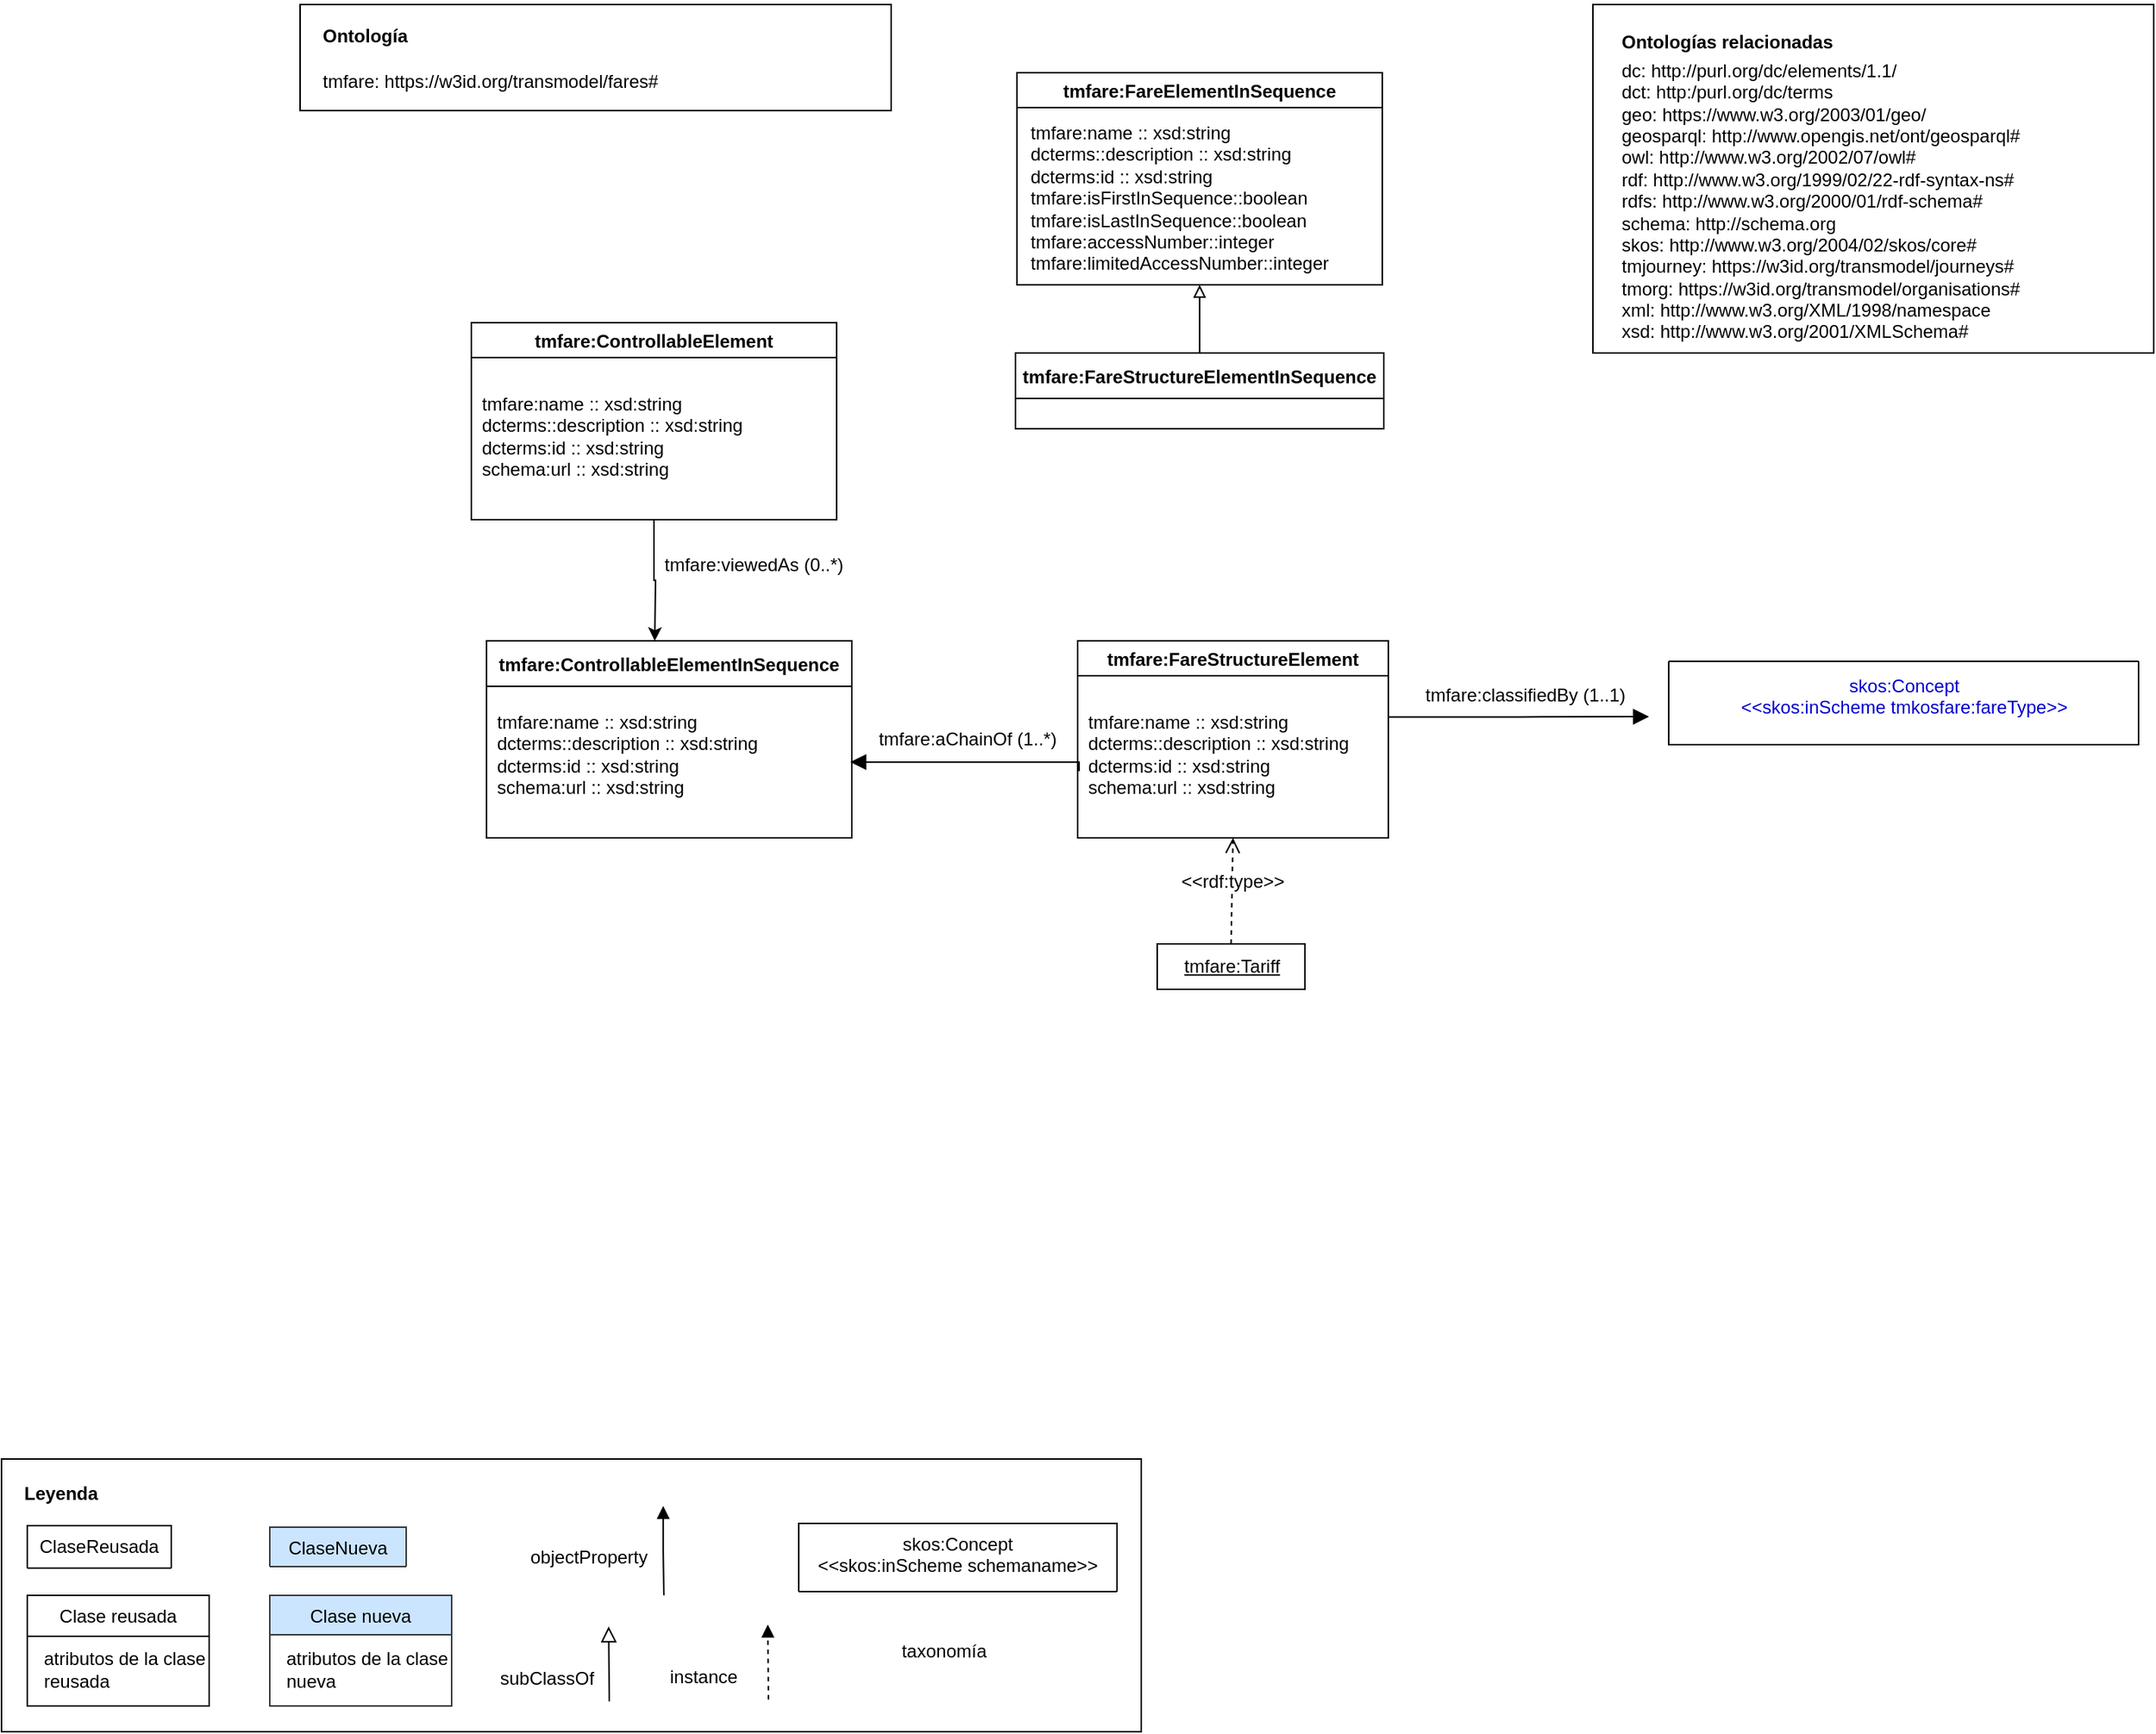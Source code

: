 <mxfile version="14.4.3" type="device"><diagram id="nTXmj714jQnYHtI-KQt6" name="Page-1"><mxGraphModel dx="3471" dy="685" grid="1" gridSize="10" guides="1" tooltips="1" connect="1" arrows="1" fold="1" page="1" pageScale="1" pageWidth="827" pageHeight="1169" math="0" shadow="0"><root><mxCell id="0"/><mxCell id="1" parent="0"/><mxCell id="JrIGjlpN255uOGiLfvo9-3" value="" style="edgeStyle=orthogonalEdgeStyle;rounded=0;orthogonalLoop=1;jettySize=auto;html=1;endArrow=block;endFill=1;endSize=8;exitX=0.994;exitY=0.19;exitDx=0;exitDy=0;exitPerimeter=0;strokeColor=#000005;" parent="1" edge="1"><mxGeometry relative="1" as="geometry"><mxPoint x="-1215.2" y="620.2" as="sourcePoint"/><mxPoint x="-1043" y="620" as="targetPoint"/><Array as="points"><mxPoint x="-1128" y="620"/></Array></mxGeometry></mxCell><mxCell id="CpaW7nW6n1UKTtmvStnI-11" value="tmfare:FareStructureElement" style="swimlane;startSize=23;" parent="1" vertex="1"><mxGeometry x="-1420" y="570" width="205" height="130" as="geometry"/></mxCell><mxCell id="wUAZivxd2wB1Q3xAYXJk-58" value="&lt;div align=&quot;left&quot;&gt;&lt;span style=&quot;color: rgb(0 , 0 , 0)&quot;&gt;tmfare:name :: xsd:string&lt;/span&gt;&lt;font color=&quot;#000000&quot;&gt;&lt;br&gt;&lt;/font&gt;&lt;/div&gt;&lt;div align=&quot;left&quot;&gt;&lt;font color=&quot;#000000&quot;&gt;dcterms::description :: xsd:string&lt;/font&gt;&lt;/div&gt;&lt;div align=&quot;left&quot;&gt;&lt;font color=&quot;#000000&quot;&gt;dcterms:id :: xsd:string&lt;/font&gt;&lt;/div&gt;&lt;div align=&quot;left&quot;&gt;&lt;font color=&quot;#000000&quot;&gt;schema:url :: xsd:string&lt;/font&gt;&lt;/div&gt;" style="text;html=1;align=left;verticalAlign=middle;resizable=0;points=[];autosize=1;fontColor=#FF00FF;" parent="CpaW7nW6n1UKTtmvStnI-11" vertex="1"><mxGeometry x="5" y="45" width="190" height="60" as="geometry"/></mxCell><mxCell id="CpaW7nW6n1UKTtmvStnI-142" value="" style="rounded=0;whiteSpace=wrap;html=1;" parent="1" vertex="1"><mxGeometry x="-2130" y="1110" width="752" height="180" as="geometry"/></mxCell><mxCell id="CpaW7nW6n1UKTtmvStnI-143" value="&lt;div align=&quot;left&quot;&gt;Leyenda&lt;/div&gt;" style="text;html=1;strokeColor=none;fillColor=none;align=left;verticalAlign=middle;whiteSpace=wrap;rounded=0;fontStyle=1" parent="1" vertex="1"><mxGeometry x="-2117" y="1120" width="60" height="25" as="geometry"/></mxCell><mxCell id="CpaW7nW6n1UKTtmvStnI-146" value="atributos de la clase reusada" style="text;html=1;strokeColor=none;fillColor=none;align=left;verticalAlign=middle;whiteSpace=wrap;rounded=0;" parent="1" vertex="1"><mxGeometry x="-2104" y="1234" width="110" height="30" as="geometry"/></mxCell><mxCell id="CpaW7nW6n1UKTtmvStnI-147" value="objectProperty" style="text;html=1;strokeColor=none;fillColor=none;align=left;verticalAlign=middle;whiteSpace=wrap;rounded=0;" parent="1" vertex="1"><mxGeometry x="-1783" y="1150" width="130" height="50" as="geometry"/></mxCell><mxCell id="CpaW7nW6n1UKTtmvStnI-148" value="" style="endArrow=block;html=1;rounded=0;endFill=1;endSize=6;" parent="1" edge="1"><mxGeometry width="50" height="50" relative="1" as="geometry"><mxPoint x="-1693" y="1200" as="sourcePoint"/><mxPoint x="-1693.42" y="1141" as="targetPoint"/><Array as="points"><mxPoint x="-1693.42" y="1171"/></Array></mxGeometry></mxCell><mxCell id="CpaW7nW6n1UKTtmvStnI-149" value="atributos de la clase nueva" style="text;html=1;strokeColor=none;fillColor=none;align=left;verticalAlign=middle;whiteSpace=wrap;rounded=0;" parent="1" vertex="1"><mxGeometry x="-1944" y="1234" width="110" height="30" as="geometry"/></mxCell><mxCell id="CpaW7nW6n1UKTtmvStnI-150" value="subClassOf" style="text;html=1;strokeColor=none;fillColor=none;align=left;verticalAlign=middle;whiteSpace=wrap;rounded=0;" parent="1" vertex="1"><mxGeometry x="-1803" y="1230" width="130" height="50" as="geometry"/></mxCell><mxCell id="CpaW7nW6n1UKTtmvStnI-151" value="" style="endArrow=block;html=1;rounded=0;endFill=0;endSize=8;" parent="1" edge="1"><mxGeometry width="50" height="50" relative="1" as="geometry"><mxPoint x="-1729" y="1270" as="sourcePoint"/><mxPoint x="-1729.42" y="1220.5" as="targetPoint"/><Array as="points"/></mxGeometry></mxCell><mxCell id="CpaW7nW6n1UKTtmvStnI-158" value="taxonomía" style="text;html=1;strokeColor=none;fillColor=none;align=center;verticalAlign=middle;whiteSpace=wrap;rounded=0;" parent="1" vertex="1"><mxGeometry x="-1558" y="1226.5" width="100" height="20" as="geometry"/></mxCell><mxCell id="CpaW7nW6n1UKTtmvStnI-160" value="instance" style="text;html=1;strokeColor=none;fillColor=none;align=left;verticalAlign=middle;whiteSpace=wrap;rounded=0;" parent="1" vertex="1"><mxGeometry x="-1691" y="1228.75" width="130" height="50" as="geometry"/></mxCell><mxCell id="CpaW7nW6n1UKTtmvStnI-161" value="" style="endArrow=block;html=1;rounded=0;endFill=1;endSize=6;dashed=1;" parent="1" edge="1"><mxGeometry width="50" height="50" relative="1" as="geometry"><mxPoint x="-1624" y="1268.75" as="sourcePoint"/><mxPoint x="-1624.42" y="1219.25" as="targetPoint"/><Array as="points"/></mxGeometry></mxCell><mxCell id="CpaW7nW6n1UKTtmvStnI-162" value="" style="rounded=0;whiteSpace=wrap;html=1;" parent="1" vertex="1"><mxGeometry x="-1080" y="150" width="370" height="230" as="geometry"/></mxCell><mxCell id="CpaW7nW6n1UKTtmvStnI-163" value="Ontologías relacionadas" style="text;html=1;strokeColor=none;fillColor=none;align=left;verticalAlign=middle;whiteSpace=wrap;rounded=0;fontStyle=1" parent="1" vertex="1"><mxGeometry x="-1063" y="164.5" width="150" height="20" as="geometry"/></mxCell><mxCell id="CpaW7nW6n1UKTtmvStnI-164" value="&lt;div&gt;dc: http://purl.org/dc/elements/1.1/&lt;br&gt;dct: http:/purl.org/dc/terms&lt;/div&gt;&lt;div&gt;geo: https://www.w3.org/2003/01/geo/&lt;/div&gt;&lt;div&gt;geosparql: http://www.opengis.net/ont/geosparql#&lt;/div&gt;&lt;div&gt;owl: http://www.w3.org/2002/07/owl#&lt;/div&gt;&lt;div&gt;rdf: http://www.w3.org/1999/02/22-rdf-syntax-ns#&lt;/div&gt;&lt;div&gt;rdfs: http://www.w3.org/2000/01/rdf-schema#&lt;/div&gt;&lt;div&gt;schema: http://schema.org&lt;/div&gt;&lt;div&gt;skos: http://www.w3.org/2004/02/skos/core#&lt;/div&gt;&lt;div&gt;tmjourney: https://w3id.org/transmodel/journeys#&lt;br&gt;&lt;/div&gt;&lt;div&gt;tmorg: https://w3id.org/transmodel/organisations#&lt;/div&gt;&lt;div&gt;xml: http://www.w3.org/XML/1998/namespace&lt;/div&gt;&lt;div&gt;xsd: http://www.w3.org/2001/XMLSchema#&lt;br&gt;&lt;br&gt;&lt;/div&gt;" style="text;html=1;strokeColor=none;fillColor=none;align=left;verticalAlign=middle;whiteSpace=wrap;rounded=0;" parent="1" vertex="1"><mxGeometry x="-1063" y="197" width="347" height="180" as="geometry"/></mxCell><mxCell id="CpaW7nW6n1UKTtmvStnI-165" value="" style="rounded=0;whiteSpace=wrap;html=1;" parent="1" vertex="1"><mxGeometry x="-1933" y="150" width="390" height="70" as="geometry"/></mxCell><mxCell id="CpaW7nW6n1UKTtmvStnI-166" value="&lt;h4&gt;Ontología&lt;/h4&gt;&lt;p&gt;tmfare:&amp;nbsp;https://w3id.org/transmodel/fares#&lt;br&gt;&lt;br&gt;&lt;/p&gt;" style="text;html=1;strokeColor=none;fillColor=none;spacing=5;spacingTop=-20;whiteSpace=wrap;overflow=hidden;rounded=0;" parent="1" vertex="1"><mxGeometry x="-1923" y="157.5" width="380" height="55" as="geometry"/></mxCell><mxCell id="JrIGjlpN255uOGiLfvo9-4" value="tmfare:classifiedBy (1..1)" style="text;html=1;align=center;verticalAlign=middle;resizable=0;points=[];autosize=1;" parent="1" vertex="1"><mxGeometry x="-1200" y="596" width="150" height="20" as="geometry"/></mxCell><mxCell id="JrIGjlpN255uOGiLfvo9-5" value="" style="swimlane;startSize=0;collapsible=0;" parent="1" vertex="1"><mxGeometry x="-1030" y="583.5" width="310" height="55" as="geometry"/></mxCell><mxCell id="JrIGjlpN255uOGiLfvo9-6" value="&lt;div&gt;&lt;font color=&quot;#0000CC&quot;&gt;skos:Concept&lt;br&gt;&amp;lt;&amp;lt;skos:inScheme tmkosfare:fareType&amp;gt;&amp;gt;&lt;/font&gt;&lt;/div&gt;&lt;div&gt;&lt;font color=&quot;#0000CC&quot;&gt;&lt;br&gt;&lt;/font&gt;&lt;/div&gt;" style="text;html=1;align=center;verticalAlign=middle;resizable=0;points=[];autosize=1;fontColor=#97D077;" parent="JrIGjlpN255uOGiLfvo9-5" vertex="1"><mxGeometry x="40" y="5" width="230" height="50" as="geometry"/></mxCell><mxCell id="JrIGjlpN255uOGiLfvo9-46" value="" style="edgeStyle=orthogonalEdgeStyle;rounded=0;orthogonalLoop=1;jettySize=auto;html=1;endArrow=block;endFill=1;endSize=8;startArrow=none;startFill=0;exitX=0;exitY=1;exitDx=0;exitDy=0;" parent="1" edge="1"><mxGeometry relative="1" as="geometry"><mxPoint x="-1419" y="656" as="sourcePoint"/><mxPoint x="-1570" y="650" as="targetPoint"/><Array as="points"><mxPoint x="-1419" y="650"/></Array></mxGeometry></mxCell><mxCell id="CpaW7nW6n1UKTtmvStnI-144" value="ClaseReusada" style="swimlane;fontStyle=0;align=center;verticalAlign=top;childLayout=stackLayout;horizontal=1;startSize=28;horizontalStack=0;resizeParent=1;resizeLast=0;collapsible=0;marginBottom=0;rounded=0;shadow=0;strokeWidth=1;" parent="1" vertex="1" collapsed="1"><mxGeometry x="-2113" y="1154" width="95" height="28" as="geometry"><mxRectangle x="-230" y="620" width="160" height="20" as="alternateBounds"/></mxGeometry></mxCell><mxCell id="CpaW7nW6n1UKTtmvStnI-145" value="" style="endArrow=none;html=1;" parent="CpaW7nW6n1UKTtmvStnI-144" edge="1"><mxGeometry width="50" height="50" relative="1" as="geometry"><mxPoint x="-30" y="38" as="sourcePoint"/><mxPoint x="20" y="-12" as="targetPoint"/></mxGeometry></mxCell><mxCell id="CpaW7nW6n1UKTtmvStnI-152" value="Clase reusada" style="swimlane;fontStyle=0;align=center;verticalAlign=top;childLayout=stackLayout;horizontal=1;startSize=27;horizontalStack=0;resizeParent=1;resizeLast=0;collapsible=0;marginBottom=0;rounded=0;shadow=0;strokeWidth=1;" parent="1" vertex="1" collapsed="1"><mxGeometry x="-2113" y="1200" width="120" height="73" as="geometry"><mxRectangle x="-230" y="620" width="160" height="20" as="alternateBounds"/></mxGeometry></mxCell><mxCell id="CpaW7nW6n1UKTtmvStnI-153" value="" style="endArrow=none;html=1;" parent="CpaW7nW6n1UKTtmvStnI-152" edge="1"><mxGeometry width="50" height="50" relative="1" as="geometry"><mxPoint x="-30" y="38" as="sourcePoint"/><mxPoint x="20" y="-12" as="targetPoint"/></mxGeometry></mxCell><mxCell id="CpaW7nW6n1UKTtmvStnI-154" value="Clase nueva" style="swimlane;fontStyle=0;align=center;verticalAlign=top;childLayout=stackLayout;horizontal=1;startSize=26;horizontalStack=0;resizeParent=1;resizeLast=0;collapsible=0;marginBottom=0;rounded=0;shadow=0;strokeWidth=1;fillColor=#cce5ff;strokeColor=#36393d;" parent="1" vertex="1" collapsed="1"><mxGeometry x="-1953" y="1200" width="120" height="73" as="geometry"><mxRectangle x="-230" y="620" width="160" height="20" as="alternateBounds"/></mxGeometry></mxCell><mxCell id="CpaW7nW6n1UKTtmvStnI-155" value="" style="endArrow=none;html=1;" parent="CpaW7nW6n1UKTtmvStnI-154" edge="1"><mxGeometry width="50" height="50" relative="1" as="geometry"><mxPoint x="-30" y="38" as="sourcePoint"/><mxPoint x="20" y="-12" as="targetPoint"/></mxGeometry></mxCell><mxCell id="CpaW7nW6n1UKTtmvStnI-156" value="ClaseNueva" style="swimlane;fontStyle=0;align=center;verticalAlign=top;childLayout=stackLayout;horizontal=1;startSize=26;horizontalStack=0;resizeParent=1;resizeLast=0;collapsible=0;marginBottom=0;rounded=0;shadow=0;strokeWidth=1;fillColor=#cce5ff;strokeColor=#36393d;" parent="1" vertex="1" collapsed="1"><mxGeometry x="-1953" y="1155" width="90" height="26" as="geometry"><mxRectangle x="-230" y="620" width="160" height="20" as="alternateBounds"/></mxGeometry></mxCell><mxCell id="CpaW7nW6n1UKTtmvStnI-157" value="" style="endArrow=none;html=1;" parent="CpaW7nW6n1UKTtmvStnI-156" edge="1"><mxGeometry width="50" height="50" relative="1" as="geometry"><mxPoint x="-30" y="38" as="sourcePoint"/><mxPoint x="20" y="-12" as="targetPoint"/></mxGeometry></mxCell><mxCell id="CpaW7nW6n1UKTtmvStnI-159" value="skos:Concept&#10;&lt;&lt;skos:inScheme schemaname&gt;&gt;" style="swimlane;fontStyle=0;align=center;verticalAlign=top;childLayout=stackLayout;horizontal=1;startSize=55;horizontalStack=0;resizeParent=1;resizeLast=0;collapsible=0;marginBottom=0;rounded=0;shadow=0;strokeWidth=1;" parent="1" vertex="1"><mxGeometry x="-1604" y="1152.5" width="210" height="45" as="geometry"><mxRectangle x="610" y="370" width="160" height="26" as="alternateBounds"/></mxGeometry></mxCell><mxCell id="gPz17v_aZ5lLUDCgd0eq-3" value="" style="endArrow=open;html=1;fontColor=#000099;endFill=0;dashed=1;entryX=0.5;entryY=1;entryDx=0;entryDy=0;endSize=8;exitX=0.5;exitY=0;exitDx=0;exitDy=0;" edge="1" source="gPz17v_aZ5lLUDCgd0eq-6" target="CpaW7nW6n1UKTtmvStnI-11" parent="1"><mxGeometry width="50" height="50" relative="1" as="geometry"><mxPoint x="-1260" y="850" as="sourcePoint"/><mxPoint x="-1260" y="770" as="targetPoint"/></mxGeometry></mxCell><mxCell id="gPz17v_aZ5lLUDCgd0eq-4" value="&amp;lt;&amp;lt;rdf:type&amp;gt;&amp;gt;" style="text;html=1;align=center;verticalAlign=middle;resizable=0;points=[];fontColor=#000000;labelBackgroundColor=#ffffff;" vertex="1" connectable="0" parent="gPz17v_aZ5lLUDCgd0eq-3"><mxGeometry x="-0.328" relative="1" as="geometry"><mxPoint y="-18.2" as="offset"/></mxGeometry></mxCell><mxCell id="gPz17v_aZ5lLUDCgd0eq-6" value="&lt;u&gt;tmfare:Tariff&lt;/u&gt;" style="rounded=0;whiteSpace=wrap;html=1;snapToPoint=1;points=[[0.1,0],[0.2,0],[0.3,0],[0.4,0],[0.5,0],[0.6,0],[0.7,0],[0.8,0],[0.9,0],[0,0.1],[0,0.3],[0,0.5],[0,0.7],[0,0.9],[0.1,1],[0.2,1],[0.3,1],[0.4,1],[0.5,1],[0.6,1],[0.7,1],[0.8,1],[0.9,1],[1,0.1],[1,0.3],[1,0.5],[1,0.7],[1,0.9]];" vertex="1" parent="1"><mxGeometry x="-1367.5" y="770" width="97.5" height="30" as="geometry"/></mxCell><mxCell id="gPz17v_aZ5lLUDCgd0eq-24" style="edgeStyle=orthogonalEdgeStyle;rounded=0;orthogonalLoop=1;jettySize=auto;html=1;exitX=0.5;exitY=0;exitDx=0;exitDy=0;entryX=0.5;entryY=1;entryDx=0;entryDy=0;strokeColor=#000005;endArrow=block;endFill=0;" edge="1" parent="1" source="gPz17v_aZ5lLUDCgd0eq-26" target="gPz17v_aZ5lLUDCgd0eq-18"><mxGeometry relative="1" as="geometry"/></mxCell><mxCell id="gPz17v_aZ5lLUDCgd0eq-10" value="tmfare:ControllableElementInSequence" style="swimlane;startSize=30;" vertex="1" parent="1"><mxGeometry x="-1810" y="570" width="241" height="130" as="geometry"/></mxCell><mxCell id="gPz17v_aZ5lLUDCgd0eq-11" value="&lt;div align=&quot;left&quot;&gt;&lt;span style=&quot;color: rgb(0 , 0 , 0)&quot;&gt;tmfare:name :: xsd:string&lt;/span&gt;&lt;font color=&quot;#000000&quot;&gt;&lt;br&gt;&lt;/font&gt;&lt;/div&gt;&lt;div align=&quot;left&quot;&gt;&lt;font color=&quot;#000000&quot;&gt;dcterms::description :: xsd:string&lt;/font&gt;&lt;/div&gt;&lt;div align=&quot;left&quot;&gt;&lt;font color=&quot;#000000&quot;&gt;dcterms:id :: xsd:string&lt;/font&gt;&lt;/div&gt;&lt;div align=&quot;left&quot;&gt;&lt;font color=&quot;#000000&quot;&gt;schema:url :: xsd:string&lt;/font&gt;&lt;/div&gt;" style="text;html=1;align=left;verticalAlign=middle;resizable=0;points=[];autosize=1;fontColor=#FF00FF;" vertex="1" parent="gPz17v_aZ5lLUDCgd0eq-10"><mxGeometry x="5" y="45" width="190" height="60" as="geometry"/></mxCell><mxCell id="gPz17v_aZ5lLUDCgd0eq-12" value="tmfare:aChainOf (1..*)" style="text;html=1;align=center;verticalAlign=middle;resizable=0;points=[];autosize=1;" vertex="1" parent="1"><mxGeometry x="-1558" y="625" width="130" height="20" as="geometry"/></mxCell><mxCell id="gPz17v_aZ5lLUDCgd0eq-16" style="edgeStyle=orthogonalEdgeStyle;rounded=0;orthogonalLoop=1;jettySize=auto;html=1;exitX=0.5;exitY=1;exitDx=0;exitDy=0;strokeColor=#000005;" edge="1" parent="1" source="gPz17v_aZ5lLUDCgd0eq-13"><mxGeometry relative="1" as="geometry"><mxPoint x="-1699" y="570" as="targetPoint"/></mxGeometry></mxCell><mxCell id="gPz17v_aZ5lLUDCgd0eq-13" value="tmfare:ControllableElement" style="swimlane;startSize=23;" vertex="1" parent="1"><mxGeometry x="-1820" y="360" width="241" height="130" as="geometry"/></mxCell><mxCell id="gPz17v_aZ5lLUDCgd0eq-14" value="&lt;div align=&quot;left&quot;&gt;&lt;span style=&quot;color: rgb(0 , 0 , 0)&quot;&gt;tmfare:name :: xsd:string&lt;/span&gt;&lt;font color=&quot;#000000&quot;&gt;&lt;br&gt;&lt;/font&gt;&lt;/div&gt;&lt;div align=&quot;left&quot;&gt;&lt;font color=&quot;#000000&quot;&gt;dcterms::description :: xsd:string&lt;/font&gt;&lt;/div&gt;&lt;div align=&quot;left&quot;&gt;&lt;font color=&quot;#000000&quot;&gt;dcterms:id :: xsd:string&lt;/font&gt;&lt;/div&gt;&lt;div align=&quot;left&quot;&gt;&lt;font color=&quot;#000000&quot;&gt;schema:url :: xsd:string&lt;/font&gt;&lt;/div&gt;" style="text;html=1;align=left;verticalAlign=middle;resizable=0;points=[];autosize=1;fontColor=#FF00FF;" vertex="1" parent="gPz17v_aZ5lLUDCgd0eq-13"><mxGeometry x="5" y="45" width="190" height="60" as="geometry"/></mxCell><mxCell id="gPz17v_aZ5lLUDCgd0eq-17" value="tmfare:viewedAs (0..*)" style="text;html=1;align=center;verticalAlign=middle;resizable=0;points=[];autosize=1;" vertex="1" parent="1"><mxGeometry x="-1699" y="510" width="130" height="20" as="geometry"/></mxCell><mxCell id="gPz17v_aZ5lLUDCgd0eq-18" value="tmfare:FareElementInSequence" style="swimlane;startSize=23;" vertex="1" parent="1"><mxGeometry x="-1460" y="195" width="241" height="140" as="geometry"/></mxCell><mxCell id="gPz17v_aZ5lLUDCgd0eq-19" value="&lt;div align=&quot;left&quot;&gt;&lt;span style=&quot;color: rgb(0 , 0 , 0)&quot;&gt;tmfare:name :: xsd:string&lt;/span&gt;&lt;font color=&quot;#000000&quot;&gt;&lt;br&gt;&lt;/font&gt;&lt;/div&gt;&lt;div align=&quot;left&quot;&gt;&lt;font color=&quot;#000000&quot;&gt;dcterms::description :: xsd:string&lt;/font&gt;&lt;/div&gt;&lt;div align=&quot;left&quot;&gt;&lt;font color=&quot;#000000&quot;&gt;dcterms:id :: xsd:string&lt;/font&gt;&lt;/div&gt;&lt;div align=&quot;left&quot;&gt;&lt;font color=&quot;#000000&quot;&gt;tmfare:isFirstInSequence::boolean&lt;/font&gt;&lt;/div&gt;&lt;div align=&quot;left&quot;&gt;&lt;div align=&quot;left&quot;&gt;&lt;font color=&quot;#000000&quot;&gt;tmfare:isLastInSequence::boolean&lt;/font&gt;&lt;/div&gt;&lt;div align=&quot;left&quot;&gt;&lt;font color=&quot;#000000&quot;&gt;tmfare:accessNumber::integer&lt;/font&gt;&lt;/div&gt;&lt;div align=&quot;left&quot;&gt;&lt;font color=&quot;#000000&quot;&gt;tmfare:limitedAccessNumber::integer&lt;/font&gt;&lt;/div&gt;&lt;div&gt;&lt;font color=&quot;#000000&quot;&gt;&lt;br&gt;&lt;/font&gt;&lt;/div&gt;&lt;/div&gt;" style="text;html=1;align=left;verticalAlign=middle;resizable=0;points=[];autosize=1;fontColor=#FF00FF;" vertex="1" parent="gPz17v_aZ5lLUDCgd0eq-18"><mxGeometry x="7" y="30" width="210" height="120" as="geometry"/></mxCell><mxCell id="gPz17v_aZ5lLUDCgd0eq-26" value="tmfare:FareStructureElementInSequence" style="swimlane;startSize=30;" vertex="1" parent="1"><mxGeometry x="-1461" y="380" width="243" height="50" as="geometry"/></mxCell></root></mxGraphModel></diagram></mxfile>